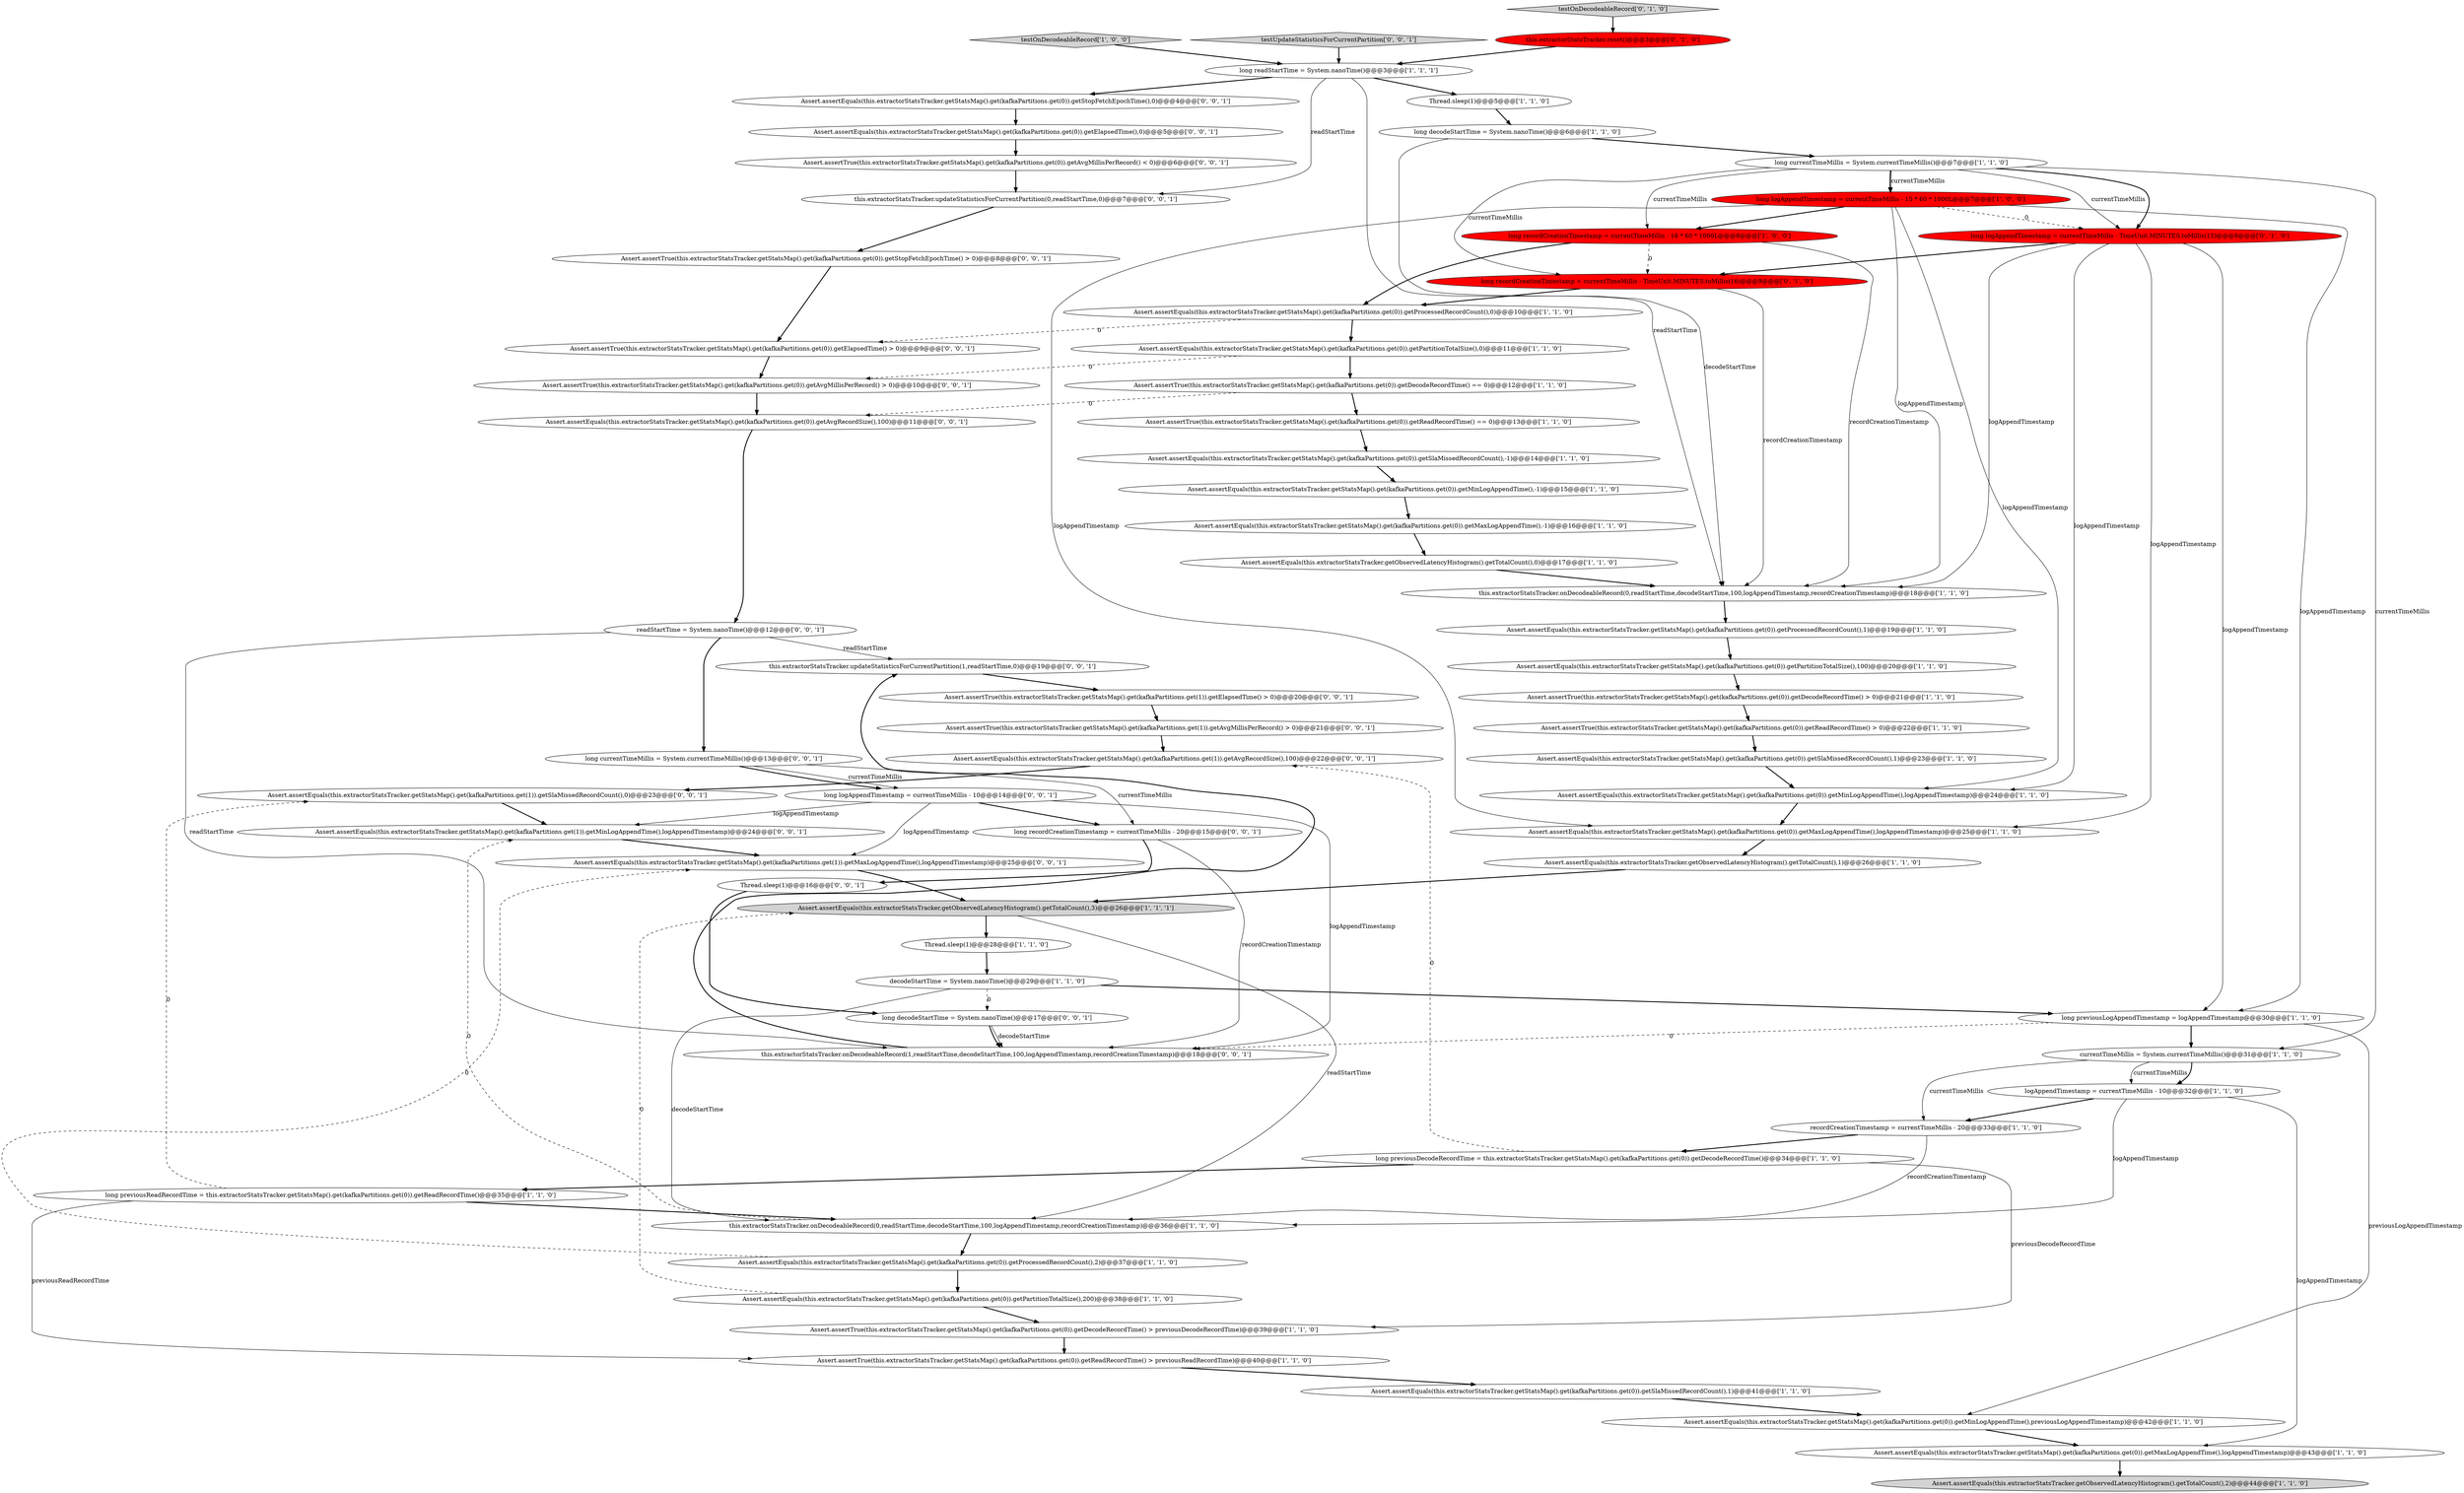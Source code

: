 digraph {
51 [style = filled, label = "Assert.assertTrue(this.extractorStatsTracker.getStatsMap().get(kafkaPartitions.get(0)).getAvgMillisPerRecord() < 0)@@@6@@@['0', '0', '1']", fillcolor = white, shape = ellipse image = "AAA0AAABBB3BBB"];
35 [style = filled, label = "Assert.assertEquals(this.extractorStatsTracker.getStatsMap().get(kafkaPartitions.get(0)).getMinLogAppendTime(),logAppendTimestamp)@@@24@@@['1', '1', '0']", fillcolor = white, shape = ellipse image = "AAA0AAABBB1BBB"];
56 [style = filled, label = "Assert.assertTrue(this.extractorStatsTracker.getStatsMap().get(kafkaPartitions.get(1)).getElapsedTime() > 0)@@@20@@@['0', '0', '1']", fillcolor = white, shape = ellipse image = "AAA0AAABBB3BBB"];
47 [style = filled, label = "Assert.assertEquals(this.extractorStatsTracker.getStatsMap().get(kafkaPartitions.get(0)).getElapsedTime(),0)@@@5@@@['0', '0', '1']", fillcolor = white, shape = ellipse image = "AAA0AAABBB3BBB"];
53 [style = filled, label = "this.extractorStatsTracker.updateStatisticsForCurrentPartition(1,readStartTime,0)@@@19@@@['0', '0', '1']", fillcolor = white, shape = ellipse image = "AAA0AAABBB3BBB"];
17 [style = filled, label = "Assert.assertEquals(this.extractorStatsTracker.getStatsMap().get(kafkaPartitions.get(0)).getSlaMissedRecordCount(),-1)@@@14@@@['1', '1', '0']", fillcolor = white, shape = ellipse image = "AAA0AAABBB1BBB"];
57 [style = filled, label = "readStartTime = System.nanoTime()@@@12@@@['0', '0', '1']", fillcolor = white, shape = ellipse image = "AAA0AAABBB3BBB"];
44 [style = filled, label = "long logAppendTimestamp = currentTimeMillis - TimeUnit.MINUTES.toMillis(15)@@@8@@@['0', '1', '0']", fillcolor = red, shape = ellipse image = "AAA1AAABBB2BBB"];
43 [style = filled, label = "testOnDecodeableRecord['0', '1', '0']", fillcolor = lightgray, shape = diamond image = "AAA0AAABBB2BBB"];
32 [style = filled, label = "Assert.assertEquals(this.extractorStatsTracker.getStatsMap().get(kafkaPartitions.get(0)).getSlaMissedRecordCount(),1)@@@23@@@['1', '1', '0']", fillcolor = white, shape = ellipse image = "AAA0AAABBB1BBB"];
23 [style = filled, label = "long previousReadRecordTime = this.extractorStatsTracker.getStatsMap().get(kafkaPartitions.get(0)).getReadRecordTime()@@@35@@@['1', '1', '0']", fillcolor = white, shape = ellipse image = "AAA0AAABBB1BBB"];
6 [style = filled, label = "Thread.sleep(1)@@@28@@@['1', '1', '0']", fillcolor = white, shape = ellipse image = "AAA0AAABBB1BBB"];
33 [style = filled, label = "this.extractorStatsTracker.onDecodeableRecord(0,readStartTime,decodeStartTime,100,logAppendTimestamp,recordCreationTimestamp)@@@36@@@['1', '1', '0']", fillcolor = white, shape = ellipse image = "AAA0AAABBB1BBB"];
34 [style = filled, label = "currentTimeMillis = System.currentTimeMillis()@@@31@@@['1', '1', '0']", fillcolor = white, shape = ellipse image = "AAA0AAABBB1BBB"];
9 [style = filled, label = "long decodeStartTime = System.nanoTime()@@@6@@@['1', '1', '0']", fillcolor = white, shape = ellipse image = "AAA0AAABBB1BBB"];
29 [style = filled, label = "testOnDecodeableRecord['1', '0', '0']", fillcolor = lightgray, shape = diamond image = "AAA0AAABBB1BBB"];
3 [style = filled, label = "Assert.assertEquals(this.extractorStatsTracker.getStatsMap().get(kafkaPartitions.get(0)).getMaxLogAppendTime(),-1)@@@16@@@['1', '1', '0']", fillcolor = white, shape = ellipse image = "AAA0AAABBB1BBB"];
62 [style = filled, label = "long currentTimeMillis = System.currentTimeMillis()@@@13@@@['0', '0', '1']", fillcolor = white, shape = ellipse image = "AAA0AAABBB3BBB"];
21 [style = filled, label = "decodeStartTime = System.nanoTime()@@@29@@@['1', '1', '0']", fillcolor = white, shape = ellipse image = "AAA0AAABBB1BBB"];
46 [style = filled, label = "this.extractorStatsTracker.onDecodeableRecord(1,readStartTime,decodeStartTime,100,logAppendTimestamp,recordCreationTimestamp)@@@18@@@['0', '0', '1']", fillcolor = white, shape = ellipse image = "AAA0AAABBB3BBB"];
12 [style = filled, label = "Assert.assertTrue(this.extractorStatsTracker.getStatsMap().get(kafkaPartitions.get(0)).getReadRecordTime() > previousReadRecordTime)@@@40@@@['1', '1', '0']", fillcolor = white, shape = ellipse image = "AAA0AAABBB1BBB"];
60 [style = filled, label = "Assert.assertEquals(this.extractorStatsTracker.getStatsMap().get(kafkaPartitions.get(1)).getAvgRecordSize(),100)@@@22@@@['0', '0', '1']", fillcolor = white, shape = ellipse image = "AAA0AAABBB3BBB"];
66 [style = filled, label = "Assert.assertEquals(this.extractorStatsTracker.getStatsMap().get(kafkaPartitions.get(1)).getSlaMissedRecordCount(),0)@@@23@@@['0', '0', '1']", fillcolor = white, shape = ellipse image = "AAA0AAABBB3BBB"];
7 [style = filled, label = "Assert.assertEquals(this.extractorStatsTracker.getObservedLatencyHistogram().getTotalCount(),3)@@@26@@@['1', '1', '1']", fillcolor = lightgray, shape = ellipse image = "AAA0AAABBB1BBB"];
5 [style = filled, label = "Assert.assertEquals(this.extractorStatsTracker.getObservedLatencyHistogram().getTotalCount(),1)@@@26@@@['1', '1', '0']", fillcolor = white, shape = ellipse image = "AAA0AAABBB1BBB"];
63 [style = filled, label = "Assert.assertEquals(this.extractorStatsTracker.getStatsMap().get(kafkaPartitions.get(1)).getMaxLogAppendTime(),logAppendTimestamp)@@@25@@@['0', '0', '1']", fillcolor = white, shape = ellipse image = "AAA0AAABBB3BBB"];
65 [style = filled, label = "this.extractorStatsTracker.updateStatisticsForCurrentPartition(0,readStartTime,0)@@@7@@@['0', '0', '1']", fillcolor = white, shape = ellipse image = "AAA0AAABBB3BBB"];
4 [style = filled, label = "long previousDecodeRecordTime = this.extractorStatsTracker.getStatsMap().get(kafkaPartitions.get(0)).getDecodeRecordTime()@@@34@@@['1', '1', '0']", fillcolor = white, shape = ellipse image = "AAA0AAABBB1BBB"];
42 [style = filled, label = "long recordCreationTimestamp = currentTimeMillis - TimeUnit.MINUTES.toMillis(16)@@@9@@@['0', '1', '0']", fillcolor = red, shape = ellipse image = "AAA1AAABBB2BBB"];
28 [style = filled, label = "Assert.assertEquals(this.extractorStatsTracker.getStatsMap().get(kafkaPartitions.get(0)).getProcessedRecordCount(),0)@@@10@@@['1', '1', '0']", fillcolor = white, shape = ellipse image = "AAA0AAABBB1BBB"];
55 [style = filled, label = "long recordCreationTimestamp = currentTimeMillis - 20@@@15@@@['0', '0', '1']", fillcolor = white, shape = ellipse image = "AAA0AAABBB3BBB"];
15 [style = filled, label = "Assert.assertEquals(this.extractorStatsTracker.getObservedLatencyHistogram().getTotalCount(),2)@@@44@@@['1', '1', '0']", fillcolor = lightgray, shape = ellipse image = "AAA0AAABBB1BBB"];
13 [style = filled, label = "long previousLogAppendTimestamp = logAppendTimestamp@@@30@@@['1', '1', '0']", fillcolor = white, shape = ellipse image = "AAA0AAABBB1BBB"];
39 [style = filled, label = "Assert.assertTrue(this.extractorStatsTracker.getStatsMap().get(kafkaPartitions.get(0)).getReadRecordTime() == 0)@@@13@@@['1', '1', '0']", fillcolor = white, shape = ellipse image = "AAA0AAABBB1BBB"];
18 [style = filled, label = "Assert.assertEquals(this.extractorStatsTracker.getStatsMap().get(kafkaPartitions.get(0)).getMaxLogAppendTime(),logAppendTimestamp)@@@25@@@['1', '1', '0']", fillcolor = white, shape = ellipse image = "AAA0AAABBB1BBB"];
0 [style = filled, label = "long currentTimeMillis = System.currentTimeMillis()@@@7@@@['1', '1', '0']", fillcolor = white, shape = ellipse image = "AAA0AAABBB1BBB"];
22 [style = filled, label = "Assert.assertTrue(this.extractorStatsTracker.getStatsMap().get(kafkaPartitions.get(0)).getDecodeRecordTime() > 0)@@@21@@@['1', '1', '0']", fillcolor = white, shape = ellipse image = "AAA0AAABBB1BBB"];
38 [style = filled, label = "long logAppendTimestamp = currentTimeMillis - 15 * 60 * 1000L@@@7@@@['1', '0', '0']", fillcolor = red, shape = ellipse image = "AAA1AAABBB1BBB"];
50 [style = filled, label = "Assert.assertEquals(this.extractorStatsTracker.getStatsMap().get(kafkaPartitions.get(0)).getStopFetchEpochTime(),0)@@@4@@@['0', '0', '1']", fillcolor = white, shape = ellipse image = "AAA0AAABBB3BBB"];
26 [style = filled, label = "Assert.assertEquals(this.extractorStatsTracker.getStatsMap().get(kafkaPartitions.get(0)).getMinLogAppendTime(),-1)@@@15@@@['1', '1', '0']", fillcolor = white, shape = ellipse image = "AAA0AAABBB1BBB"];
36 [style = filled, label = "Assert.assertTrue(this.extractorStatsTracker.getStatsMap().get(kafkaPartitions.get(0)).getReadRecordTime() > 0)@@@22@@@['1', '1', '0']", fillcolor = white, shape = ellipse image = "AAA0AAABBB1BBB"];
10 [style = filled, label = "long recordCreationTimestamp = currentTimeMillis - 16 * 60 * 1000L@@@8@@@['1', '0', '0']", fillcolor = red, shape = ellipse image = "AAA1AAABBB1BBB"];
37 [style = filled, label = "logAppendTimestamp = currentTimeMillis - 10@@@32@@@['1', '1', '0']", fillcolor = white, shape = ellipse image = "AAA0AAABBB1BBB"];
59 [style = filled, label = "Assert.assertTrue(this.extractorStatsTracker.getStatsMap().get(kafkaPartitions.get(1)).getAvgMillisPerRecord() > 0)@@@21@@@['0', '0', '1']", fillcolor = white, shape = ellipse image = "AAA0AAABBB3BBB"];
67 [style = filled, label = "Assert.assertTrue(this.extractorStatsTracker.getStatsMap().get(kafkaPartitions.get(0)).getAvgMillisPerRecord() > 0)@@@10@@@['0', '0', '1']", fillcolor = white, shape = ellipse image = "AAA0AAABBB3BBB"];
54 [style = filled, label = "testUpdateStatisticsForCurrentPartition['0', '0', '1']", fillcolor = lightgray, shape = diamond image = "AAA0AAABBB3BBB"];
68 [style = filled, label = "long logAppendTimestamp = currentTimeMillis - 10@@@14@@@['0', '0', '1']", fillcolor = white, shape = ellipse image = "AAA0AAABBB3BBB"];
48 [style = filled, label = "Assert.assertTrue(this.extractorStatsTracker.getStatsMap().get(kafkaPartitions.get(0)).getStopFetchEpochTime() > 0)@@@8@@@['0', '0', '1']", fillcolor = white, shape = ellipse image = "AAA0AAABBB3BBB"];
20 [style = filled, label = "Assert.assertEquals(this.extractorStatsTracker.getStatsMap().get(kafkaPartitions.get(0)).getPartitionTotalSize(),200)@@@38@@@['1', '1', '0']", fillcolor = white, shape = ellipse image = "AAA0AAABBB1BBB"];
1 [style = filled, label = "this.extractorStatsTracker.onDecodeableRecord(0,readStartTime,decodeStartTime,100,logAppendTimestamp,recordCreationTimestamp)@@@18@@@['1', '1', '0']", fillcolor = white, shape = ellipse image = "AAA0AAABBB1BBB"];
49 [style = filled, label = "long decodeStartTime = System.nanoTime()@@@17@@@['0', '0', '1']", fillcolor = white, shape = ellipse image = "AAA0AAABBB3BBB"];
58 [style = filled, label = "Assert.assertEquals(this.extractorStatsTracker.getStatsMap().get(kafkaPartitions.get(1)).getMinLogAppendTime(),logAppendTimestamp)@@@24@@@['0', '0', '1']", fillcolor = white, shape = ellipse image = "AAA0AAABBB3BBB"];
27 [style = filled, label = "Assert.assertEquals(this.extractorStatsTracker.getStatsMap().get(kafkaPartitions.get(0)).getProcessedRecordCount(),1)@@@19@@@['1', '1', '0']", fillcolor = white, shape = ellipse image = "AAA0AAABBB1BBB"];
16 [style = filled, label = "Assert.assertEquals(this.extractorStatsTracker.getStatsMap().get(kafkaPartitions.get(0)).getPartitionTotalSize(),0)@@@11@@@['1', '1', '0']", fillcolor = white, shape = ellipse image = "AAA0AAABBB1BBB"];
25 [style = filled, label = "Assert.assertEquals(this.extractorStatsTracker.getObservedLatencyHistogram().getTotalCount(),0)@@@17@@@['1', '1', '0']", fillcolor = white, shape = ellipse image = "AAA0AAABBB1BBB"];
14 [style = filled, label = "Assert.assertEquals(this.extractorStatsTracker.getStatsMap().get(kafkaPartitions.get(0)).getMinLogAppendTime(),previousLogAppendTimestamp)@@@42@@@['1', '1', '0']", fillcolor = white, shape = ellipse image = "AAA0AAABBB1BBB"];
40 [style = filled, label = "Assert.assertEquals(this.extractorStatsTracker.getStatsMap().get(kafkaPartitions.get(0)).getMaxLogAppendTime(),logAppendTimestamp)@@@43@@@['1', '1', '0']", fillcolor = white, shape = ellipse image = "AAA0AAABBB1BBB"];
41 [style = filled, label = "Assert.assertEquals(this.extractorStatsTracker.getStatsMap().get(kafkaPartitions.get(0)).getProcessedRecordCount(),2)@@@37@@@['1', '1', '0']", fillcolor = white, shape = ellipse image = "AAA0AAABBB1BBB"];
19 [style = filled, label = "Assert.assertEquals(this.extractorStatsTracker.getStatsMap().get(kafkaPartitions.get(0)).getPartitionTotalSize(),100)@@@20@@@['1', '1', '0']", fillcolor = white, shape = ellipse image = "AAA0AAABBB1BBB"];
24 [style = filled, label = "long readStartTime = System.nanoTime()@@@3@@@['1', '1', '1']", fillcolor = white, shape = ellipse image = "AAA0AAABBB1BBB"];
61 [style = filled, label = "Assert.assertTrue(this.extractorStatsTracker.getStatsMap().get(kafkaPartitions.get(0)).getElapsedTime() > 0)@@@9@@@['0', '0', '1']", fillcolor = white, shape = ellipse image = "AAA0AAABBB3BBB"];
64 [style = filled, label = "Assert.assertEquals(this.extractorStatsTracker.getStatsMap().get(kafkaPartitions.get(0)).getAvgRecordSize(),100)@@@11@@@['0', '0', '1']", fillcolor = white, shape = ellipse image = "AAA0AAABBB3BBB"];
30 [style = filled, label = "Assert.assertEquals(this.extractorStatsTracker.getStatsMap().get(kafkaPartitions.get(0)).getSlaMissedRecordCount(),1)@@@41@@@['1', '1', '0']", fillcolor = white, shape = ellipse image = "AAA0AAABBB1BBB"];
52 [style = filled, label = "Thread.sleep(1)@@@16@@@['0', '0', '1']", fillcolor = white, shape = ellipse image = "AAA0AAABBB3BBB"];
45 [style = filled, label = "this.extractorStatsTracker.reset()@@@3@@@['0', '1', '0']", fillcolor = red, shape = ellipse image = "AAA1AAABBB2BBB"];
2 [style = filled, label = "Assert.assertTrue(this.extractorStatsTracker.getStatsMap().get(kafkaPartitions.get(0)).getDecodeRecordTime() > previousDecodeRecordTime)@@@39@@@['1', '1', '0']", fillcolor = white, shape = ellipse image = "AAA0AAABBB1BBB"];
8 [style = filled, label = "recordCreationTimestamp = currentTimeMillis - 20@@@33@@@['1', '1', '0']", fillcolor = white, shape = ellipse image = "AAA0AAABBB1BBB"];
31 [style = filled, label = "Assert.assertTrue(this.extractorStatsTracker.getStatsMap().get(kafkaPartitions.get(0)).getDecodeRecordTime() == 0)@@@12@@@['1', '1', '0']", fillcolor = white, shape = ellipse image = "AAA0AAABBB1BBB"];
11 [style = filled, label = "Thread.sleep(1)@@@5@@@['1', '1', '0']", fillcolor = white, shape = ellipse image = "AAA0AAABBB1BBB"];
32->35 [style = bold, label=""];
25->1 [style = bold, label=""];
57->62 [style = bold, label=""];
62->55 [style = solid, label="currentTimeMillis"];
1->27 [style = bold, label=""];
40->15 [style = bold, label=""];
68->63 [style = solid, label="logAppendTimestamp"];
65->48 [style = bold, label=""];
48->61 [style = bold, label=""];
11->9 [style = bold, label=""];
41->20 [style = bold, label=""];
45->24 [style = bold, label=""];
13->46 [style = dashed, label="0"];
23->33 [style = bold, label=""];
0->38 [style = solid, label="currentTimeMillis"];
0->10 [style = solid, label="currentTimeMillis"];
38->35 [style = solid, label="logAppendTimestamp"];
31->64 [style = dashed, label="0"];
24->11 [style = bold, label=""];
47->51 [style = bold, label=""];
10->1 [style = solid, label="recordCreationTimestamp"];
0->44 [style = solid, label="currentTimeMillis"];
30->14 [style = bold, label=""];
27->19 [style = bold, label=""];
8->33 [style = solid, label="recordCreationTimestamp"];
8->4 [style = bold, label=""];
21->13 [style = bold, label=""];
60->66 [style = bold, label=""];
21->33 [style = solid, label="decodeStartTime"];
13->34 [style = bold, label=""];
35->18 [style = bold, label=""];
67->64 [style = bold, label=""];
59->60 [style = bold, label=""];
41->63 [style = dashed, label="0"];
33->41 [style = bold, label=""];
4->2 [style = solid, label="previousDecodeRecordTime"];
43->45 [style = bold, label=""];
34->37 [style = solid, label="currentTimeMillis"];
0->38 [style = bold, label=""];
58->63 [style = bold, label=""];
38->1 [style = solid, label="logAppendTimestamp"];
57->53 [style = solid, label="readStartTime"];
49->46 [style = bold, label=""];
7->6 [style = bold, label=""];
42->1 [style = solid, label="recordCreationTimestamp"];
63->7 [style = bold, label=""];
5->7 [style = bold, label=""];
53->56 [style = bold, label=""];
62->68 [style = bold, label=""];
0->44 [style = bold, label=""];
57->46 [style = solid, label="readStartTime"];
0->34 [style = solid, label="currentTimeMillis"];
13->14 [style = solid, label="previousLogAppendTimestamp"];
19->22 [style = bold, label=""];
64->57 [style = bold, label=""];
4->23 [style = bold, label=""];
44->42 [style = bold, label=""];
6->21 [style = bold, label=""];
26->3 [style = bold, label=""];
7->33 [style = solid, label="readStartTime"];
23->66 [style = dashed, label="0"];
24->1 [style = solid, label="readStartTime"];
16->67 [style = dashed, label="0"];
66->58 [style = bold, label=""];
38->13 [style = solid, label="logAppendTimestamp"];
54->24 [style = bold, label=""];
9->1 [style = solid, label="decodeStartTime"];
55->46 [style = solid, label="recordCreationTimestamp"];
39->17 [style = bold, label=""];
16->31 [style = bold, label=""];
37->33 [style = solid, label="logAppendTimestamp"];
51->65 [style = bold, label=""];
31->39 [style = bold, label=""];
24->65 [style = solid, label="readStartTime"];
42->28 [style = bold, label=""];
37->8 [style = bold, label=""];
55->52 [style = bold, label=""];
33->58 [style = dashed, label="0"];
56->59 [style = bold, label=""];
62->68 [style = solid, label="currentTimeMillis"];
38->44 [style = dashed, label="0"];
24->50 [style = bold, label=""];
61->67 [style = bold, label=""];
28->61 [style = dashed, label="0"];
37->40 [style = solid, label="logAppendTimestamp"];
0->42 [style = solid, label="currentTimeMillis"];
44->1 [style = solid, label="logAppendTimestamp"];
17->26 [style = bold, label=""];
10->28 [style = bold, label=""];
9->0 [style = bold, label=""];
68->58 [style = solid, label="logAppendTimestamp"];
38->10 [style = bold, label=""];
52->49 [style = bold, label=""];
3->25 [style = bold, label=""];
68->46 [style = solid, label="logAppendTimestamp"];
46->53 [style = bold, label=""];
36->32 [style = bold, label=""];
23->12 [style = solid, label="previousReadRecordTime"];
12->30 [style = bold, label=""];
10->42 [style = dashed, label="0"];
28->16 [style = bold, label=""];
2->12 [style = bold, label=""];
38->18 [style = solid, label="logAppendTimestamp"];
20->2 [style = bold, label=""];
49->46 [style = solid, label="decodeStartTime"];
44->35 [style = solid, label="logAppendTimestamp"];
34->37 [style = bold, label=""];
4->60 [style = dashed, label="0"];
44->18 [style = solid, label="logAppendTimestamp"];
50->47 [style = bold, label=""];
18->5 [style = bold, label=""];
22->36 [style = bold, label=""];
68->55 [style = bold, label=""];
34->8 [style = solid, label="currentTimeMillis"];
21->49 [style = dashed, label="0"];
29->24 [style = bold, label=""];
20->7 [style = dashed, label="0"];
14->40 [style = bold, label=""];
44->13 [style = solid, label="logAppendTimestamp"];
}
